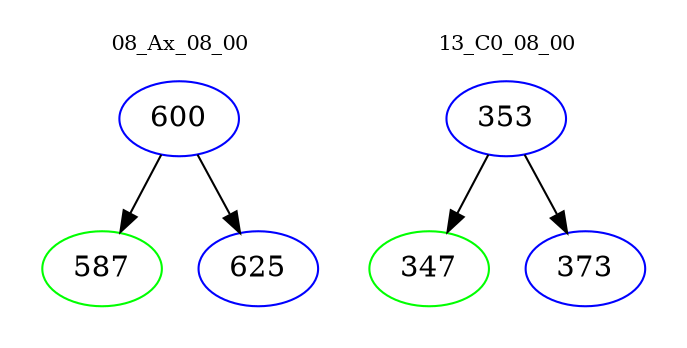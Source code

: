 digraph{
subgraph cluster_0 {
color = white
label = "08_Ax_08_00";
fontsize=10;
T0_600 [label="600", color="blue"]
T0_600 -> T0_587 [color="black"]
T0_587 [label="587", color="green"]
T0_600 -> T0_625 [color="black"]
T0_625 [label="625", color="blue"]
}
subgraph cluster_1 {
color = white
label = "13_C0_08_00";
fontsize=10;
T1_353 [label="353", color="blue"]
T1_353 -> T1_347 [color="black"]
T1_347 [label="347", color="green"]
T1_353 -> T1_373 [color="black"]
T1_373 [label="373", color="blue"]
}
}
